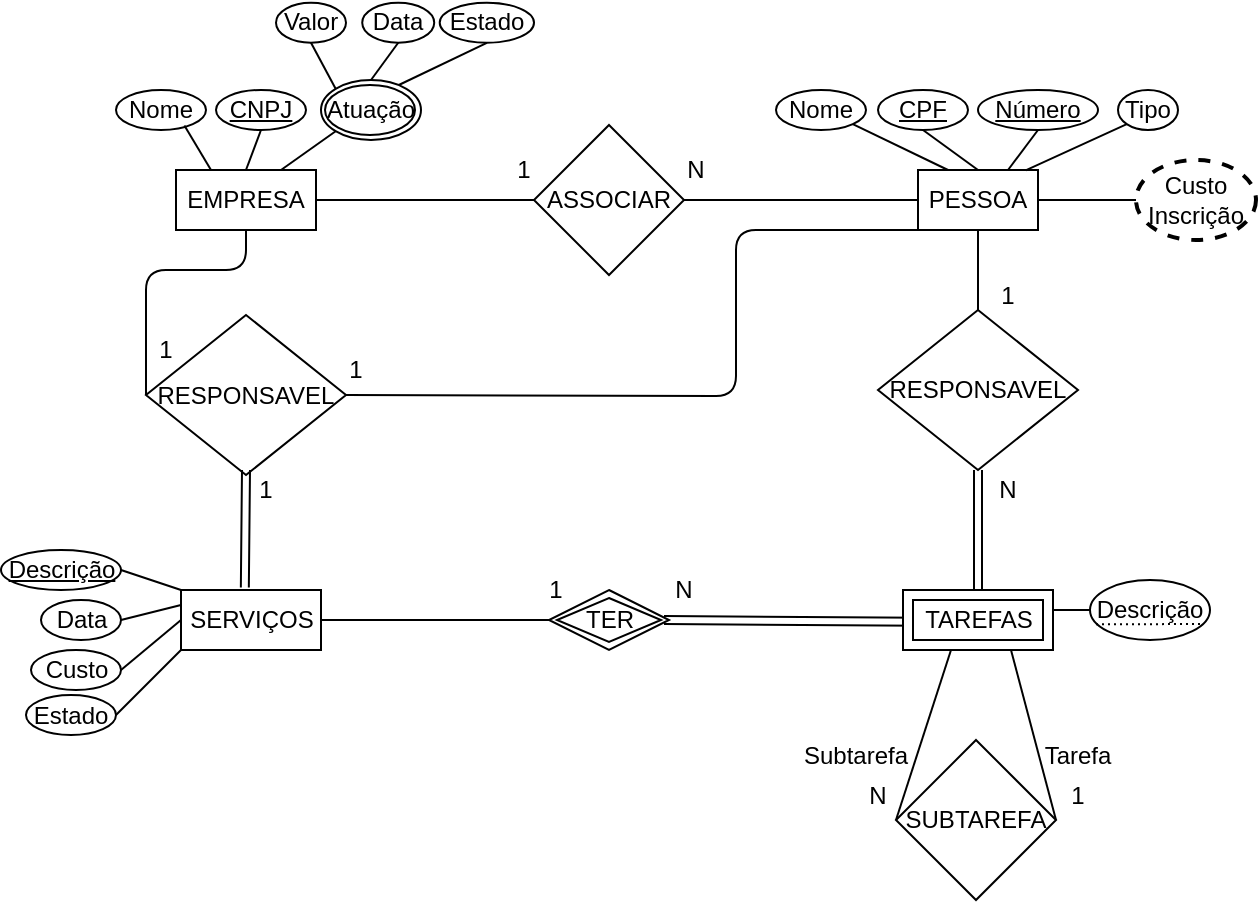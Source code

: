 <mxfile version="14.4.4" type="device"><diagram id="FvKYGvDkZp9kYEVDiB8Z" name="Page-1"><mxGraphModel dx="1185" dy="588" grid="1" gridSize="10" guides="1" tooltips="1" connect="1" arrows="1" fold="1" page="1" pageScale="1" pageWidth="827" pageHeight="1169" math="0" shadow="0"><root><mxCell id="0"/><mxCell id="1" parent="0"/><mxCell id="wFkFbNBAw4IvoqAUWZo5-1" value="EMPRESA" style="rounded=0;whiteSpace=wrap;html=1;" vertex="1" parent="1"><mxGeometry x="160" y="250" width="70" height="30" as="geometry"/></mxCell><mxCell id="wFkFbNBAw4IvoqAUWZo5-2" value="Nome" style="ellipse;whiteSpace=wrap;html=1;" vertex="1" parent="1"><mxGeometry x="130" y="210" width="45" height="20" as="geometry"/></mxCell><mxCell id="wFkFbNBAw4IvoqAUWZo5-3" value="&lt;u&gt;CNPJ&lt;/u&gt;" style="ellipse;whiteSpace=wrap;html=1;" vertex="1" parent="1"><mxGeometry x="180" y="210" width="45" height="20" as="geometry"/></mxCell><mxCell id="wFkFbNBAw4IvoqAUWZo5-4" value="" style="endArrow=none;html=1;entryX=0.76;entryY=0.89;entryDx=0;entryDy=0;entryPerimeter=0;exitX=0.25;exitY=0;exitDx=0;exitDy=0;" edge="1" parent="1" source="wFkFbNBAw4IvoqAUWZo5-1" target="wFkFbNBAw4IvoqAUWZo5-2"><mxGeometry width="50" height="50" relative="1" as="geometry"><mxPoint x="390" y="520" as="sourcePoint"/><mxPoint x="440" y="470" as="targetPoint"/></mxGeometry></mxCell><mxCell id="wFkFbNBAw4IvoqAUWZo5-5" value="" style="endArrow=none;html=1;entryX=0.5;entryY=1;entryDx=0;entryDy=0;exitX=0.5;exitY=0;exitDx=0;exitDy=0;" edge="1" parent="1" source="wFkFbNBAw4IvoqAUWZo5-1" target="wFkFbNBAw4IvoqAUWZo5-3"><mxGeometry width="50" height="50" relative="1" as="geometry"><mxPoint x="260" y="320" as="sourcePoint"/><mxPoint x="310" y="270" as="targetPoint"/></mxGeometry></mxCell><mxCell id="wFkFbNBAw4IvoqAUWZo5-6" value="PESSOA" style="rounded=0;whiteSpace=wrap;html=1;" vertex="1" parent="1"><mxGeometry x="531" y="250" width="60" height="30" as="geometry"/></mxCell><mxCell id="wFkFbNBAw4IvoqAUWZo5-7" value="Nome" style="ellipse;whiteSpace=wrap;html=1;" vertex="1" parent="1"><mxGeometry x="460" y="210" width="45" height="20" as="geometry"/></mxCell><mxCell id="wFkFbNBAw4IvoqAUWZo5-8" value="&lt;u&gt;CPF&lt;/u&gt;" style="ellipse;whiteSpace=wrap;html=1;" vertex="1" parent="1"><mxGeometry x="511" y="210" width="45" height="20" as="geometry"/></mxCell><mxCell id="wFkFbNBAw4IvoqAUWZo5-9" value="&lt;u&gt;Número&lt;/u&gt;" style="ellipse;whiteSpace=wrap;html=1;" vertex="1" parent="1"><mxGeometry x="561" y="210" width="60" height="20" as="geometry"/></mxCell><mxCell id="wFkFbNBAw4IvoqAUWZo5-10" value="Tipo" style="ellipse;whiteSpace=wrap;html=1;" vertex="1" parent="1"><mxGeometry x="631" y="210" width="30" height="20" as="geometry"/></mxCell><mxCell id="wFkFbNBAw4IvoqAUWZo5-13" value="" style="endArrow=none;html=1;entryX=1;entryY=1;entryDx=0;entryDy=0;exitX=0.25;exitY=0;exitDx=0;exitDy=0;" edge="1" parent="1" source="wFkFbNBAw4IvoqAUWZo5-6" target="wFkFbNBAw4IvoqAUWZo5-7"><mxGeometry width="50" height="50" relative="1" as="geometry"><mxPoint x="451" y="310" as="sourcePoint"/><mxPoint x="501" y="260" as="targetPoint"/></mxGeometry></mxCell><mxCell id="wFkFbNBAw4IvoqAUWZo5-14" value="" style="endArrow=none;html=1;exitX=0.5;exitY=0;exitDx=0;exitDy=0;entryX=0.5;entryY=1;entryDx=0;entryDy=0;" edge="1" parent="1" source="wFkFbNBAw4IvoqAUWZo5-6" target="wFkFbNBAw4IvoqAUWZo5-8"><mxGeometry width="50" height="50" relative="1" as="geometry"><mxPoint x="411" y="290" as="sourcePoint"/><mxPoint x="461" y="240" as="targetPoint"/></mxGeometry></mxCell><mxCell id="wFkFbNBAw4IvoqAUWZo5-15" value="" style="endArrow=none;html=1;entryX=0.5;entryY=1;entryDx=0;entryDy=0;exitX=0.75;exitY=0;exitDx=0;exitDy=0;" edge="1" parent="1" source="wFkFbNBAw4IvoqAUWZo5-6" target="wFkFbNBAw4IvoqAUWZo5-9"><mxGeometry width="50" height="50" relative="1" as="geometry"><mxPoint x="411" y="290" as="sourcePoint"/><mxPoint x="461" y="240" as="targetPoint"/></mxGeometry></mxCell><mxCell id="wFkFbNBAw4IvoqAUWZo5-16" value="" style="endArrow=none;html=1;entryX=0;entryY=1;entryDx=0;entryDy=0;exitX=0.897;exitY=0.007;exitDx=0;exitDy=0;exitPerimeter=0;" edge="1" parent="1" source="wFkFbNBAw4IvoqAUWZo5-6" target="wFkFbNBAw4IvoqAUWZo5-10"><mxGeometry width="50" height="50" relative="1" as="geometry"><mxPoint x="411" y="290" as="sourcePoint"/><mxPoint x="461" y="240" as="targetPoint"/></mxGeometry></mxCell><mxCell id="wFkFbNBAw4IvoqAUWZo5-17" value="Atuação" style="ellipse;whiteSpace=wrap;html=1;" vertex="1" parent="1"><mxGeometry x="234.5" y="207.5" width="45" height="25" as="geometry"/></mxCell><mxCell id="wFkFbNBAw4IvoqAUWZo5-18" value="" style="endArrow=none;html=1;exitX=0.75;exitY=0;exitDx=0;exitDy=0;entryX=0;entryY=1;entryDx=0;entryDy=0;" edge="1" parent="1" source="wFkFbNBAw4IvoqAUWZo5-1" target="wFkFbNBAw4IvoqAUWZo5-71"><mxGeometry width="50" height="50" relative="1" as="geometry"><mxPoint x="320" y="290" as="sourcePoint"/><mxPoint x="300" y="200" as="targetPoint"/></mxGeometry></mxCell><mxCell id="wFkFbNBAw4IvoqAUWZo5-19" value="ASSOCIAR" style="rhombus;whiteSpace=wrap;html=1;" vertex="1" parent="1"><mxGeometry x="339" y="227.5" width="75" height="75" as="geometry"/></mxCell><mxCell id="wFkFbNBAw4IvoqAUWZo5-20" value="" style="endArrow=none;html=1;exitX=1;exitY=0.5;exitDx=0;exitDy=0;entryX=0;entryY=0.5;entryDx=0;entryDy=0;" edge="1" parent="1" source="wFkFbNBAw4IvoqAUWZo5-1" target="wFkFbNBAw4IvoqAUWZo5-19"><mxGeometry width="50" height="50" relative="1" as="geometry"><mxPoint x="330" y="290" as="sourcePoint"/><mxPoint x="380" y="240" as="targetPoint"/></mxGeometry></mxCell><mxCell id="wFkFbNBAw4IvoqAUWZo5-21" value="" style="endArrow=none;html=1;exitX=1;exitY=0.5;exitDx=0;exitDy=0;entryX=0;entryY=0.5;entryDx=0;entryDy=0;" edge="1" parent="1" source="wFkFbNBAw4IvoqAUWZo5-19" target="wFkFbNBAw4IvoqAUWZo5-6"><mxGeometry width="50" height="50" relative="1" as="geometry"><mxPoint x="330" y="290" as="sourcePoint"/><mxPoint x="380" y="240" as="targetPoint"/></mxGeometry></mxCell><mxCell id="wFkFbNBAw4IvoqAUWZo5-23" value="SERVIÇOS" style="rounded=0;whiteSpace=wrap;html=1;" vertex="1" parent="1"><mxGeometry x="162.5" y="460" width="70" height="30" as="geometry"/></mxCell><mxCell id="wFkFbNBAw4IvoqAUWZo5-24" value="1" style="text;html=1;strokeColor=none;fillColor=none;align=center;verticalAlign=middle;whiteSpace=wrap;rounded=0;" vertex="1" parent="1"><mxGeometry x="314" y="240" width="40" height="20" as="geometry"/></mxCell><mxCell id="wFkFbNBAw4IvoqAUWZo5-25" value="N" style="text;html=1;strokeColor=none;fillColor=none;align=center;verticalAlign=middle;whiteSpace=wrap;rounded=0;" vertex="1" parent="1"><mxGeometry x="400" y="240" width="40" height="20" as="geometry"/></mxCell><mxCell id="wFkFbNBAw4IvoqAUWZo5-26" value="Descrição" style="ellipse;whiteSpace=wrap;html=1;" vertex="1" parent="1"><mxGeometry x="617" y="455" width="60" height="30" as="geometry"/></mxCell><mxCell id="wFkFbNBAw4IvoqAUWZo5-27" value="" style="endArrow=none;html=1;exitX=1;exitY=0.5;exitDx=0;exitDy=0;entryX=0;entryY=0.5;entryDx=0;entryDy=0;" edge="1" parent="1" target="wFkFbNBAw4IvoqAUWZo5-26"><mxGeometry width="50" height="50" relative="1" as="geometry"><mxPoint x="598.5" y="470" as="sourcePoint"/><mxPoint x="743.5" y="325" as="targetPoint"/></mxGeometry></mxCell><mxCell id="wFkFbNBAw4IvoqAUWZo5-28" value="SUBTAREFA" style="rhombus;whiteSpace=wrap;html=1;" vertex="1" parent="1"><mxGeometry x="520" y="535" width="80" height="80" as="geometry"/></mxCell><mxCell id="wFkFbNBAw4IvoqAUWZo5-29" value="" style="endArrow=none;html=1;exitX=1;exitY=0.5;exitDx=0;exitDy=0;entryX=0.75;entryY=1;entryDx=0;entryDy=0;" edge="1" parent="1" source="wFkFbNBAw4IvoqAUWZo5-28"><mxGeometry width="50" height="50" relative="1" as="geometry"><mxPoint x="339" y="430" as="sourcePoint"/><mxPoint x="577.5" y="490" as="targetPoint"/></mxGeometry></mxCell><mxCell id="wFkFbNBAw4IvoqAUWZo5-30" value="" style="endArrow=none;html=1;exitX=0;exitY=0.5;exitDx=0;exitDy=0;entryX=0.25;entryY=1;entryDx=0;entryDy=0;" edge="1" parent="1" source="wFkFbNBAw4IvoqAUWZo5-28"><mxGeometry width="50" height="50" relative="1" as="geometry"><mxPoint x="339" y="430" as="sourcePoint"/><mxPoint x="547.5" y="490" as="targetPoint"/></mxGeometry></mxCell><mxCell id="wFkFbNBAw4IvoqAUWZo5-31" value="&lt;u&gt;Descrição&lt;/u&gt;" style="ellipse;whiteSpace=wrap;html=1;" vertex="1" parent="1"><mxGeometry x="72.5" y="440" width="60" height="20" as="geometry"/></mxCell><mxCell id="wFkFbNBAw4IvoqAUWZo5-32" value="Data" style="ellipse;whiteSpace=wrap;html=1;" vertex="1" parent="1"><mxGeometry x="92.5" y="465" width="40" height="20" as="geometry"/></mxCell><mxCell id="wFkFbNBAw4IvoqAUWZo5-33" value="Custo" style="ellipse;whiteSpace=wrap;html=1;" vertex="1" parent="1"><mxGeometry x="87.5" y="490" width="45" height="20" as="geometry"/></mxCell><mxCell id="wFkFbNBAw4IvoqAUWZo5-34" value="Estado" style="ellipse;whiteSpace=wrap;html=1;" vertex="1" parent="1"><mxGeometry x="85" y="512.5" width="45" height="20" as="geometry"/></mxCell><mxCell id="wFkFbNBAw4IvoqAUWZo5-35" value="" style="endArrow=none;html=1;exitX=1;exitY=0.5;exitDx=0;exitDy=0;entryX=0;entryY=0;entryDx=0;entryDy=0;" edge="1" parent="1" source="wFkFbNBAw4IvoqAUWZo5-31" target="wFkFbNBAw4IvoqAUWZo5-23"><mxGeometry width="50" height="50" relative="1" as="geometry"><mxPoint x="332.5" y="420" as="sourcePoint"/><mxPoint x="382.5" y="370" as="targetPoint"/></mxGeometry></mxCell><mxCell id="wFkFbNBAw4IvoqAUWZo5-36" value="" style="endArrow=none;html=1;exitX=1;exitY=0.5;exitDx=0;exitDy=0;entryX=0;entryY=0.25;entryDx=0;entryDy=0;" edge="1" parent="1" source="wFkFbNBAw4IvoqAUWZo5-32" target="wFkFbNBAw4IvoqAUWZo5-23"><mxGeometry width="50" height="50" relative="1" as="geometry"><mxPoint x="332.5" y="420" as="sourcePoint"/><mxPoint x="382.5" y="370" as="targetPoint"/></mxGeometry></mxCell><mxCell id="wFkFbNBAw4IvoqAUWZo5-37" value="" style="endArrow=none;html=1;exitX=1;exitY=0.5;exitDx=0;exitDy=0;entryX=0;entryY=0.5;entryDx=0;entryDy=0;" edge="1" parent="1" source="wFkFbNBAw4IvoqAUWZo5-33" target="wFkFbNBAw4IvoqAUWZo5-23"><mxGeometry width="50" height="50" relative="1" as="geometry"><mxPoint x="332.5" y="420" as="sourcePoint"/><mxPoint x="382.5" y="370" as="targetPoint"/></mxGeometry></mxCell><mxCell id="wFkFbNBAw4IvoqAUWZo5-39" value="" style="endArrow=none;html=1;exitX=1;exitY=0.5;exitDx=0;exitDy=0;entryX=0;entryY=1;entryDx=0;entryDy=0;" edge="1" parent="1" source="wFkFbNBAw4IvoqAUWZo5-34" target="wFkFbNBAw4IvoqAUWZo5-23"><mxGeometry width="50" height="50" relative="1" as="geometry"><mxPoint x="332.5" y="420" as="sourcePoint"/><mxPoint x="382.5" y="370" as="targetPoint"/></mxGeometry></mxCell><mxCell id="wFkFbNBAw4IvoqAUWZo5-40" value="RESPONSAVEL" style="rhombus;whiteSpace=wrap;html=1;" vertex="1" parent="1"><mxGeometry x="511" y="320" width="100" height="80" as="geometry"/></mxCell><mxCell id="wFkFbNBAw4IvoqAUWZo5-42" value="" style="endArrow=none;html=1;exitX=0.5;exitY=0;exitDx=0;exitDy=0;entryX=0.5;entryY=1;entryDx=0;entryDy=0;" edge="1" parent="1" source="wFkFbNBAw4IvoqAUWZo5-40" target="wFkFbNBAw4IvoqAUWZo5-6"><mxGeometry width="50" height="50" relative="1" as="geometry"><mxPoint x="330" y="400" as="sourcePoint"/><mxPoint x="380" y="350" as="targetPoint"/></mxGeometry></mxCell><mxCell id="wFkFbNBAw4IvoqAUWZo5-43" value="1" style="text;html=1;strokeColor=none;fillColor=none;align=center;verticalAlign=middle;whiteSpace=wrap;rounded=0;" vertex="1" parent="1"><mxGeometry x="556" y="302.5" width="40" height="20" as="geometry"/></mxCell><mxCell id="wFkFbNBAw4IvoqAUWZo5-44" value="N" style="text;html=1;strokeColor=none;fillColor=none;align=center;verticalAlign=middle;whiteSpace=wrap;rounded=0;" vertex="1" parent="1"><mxGeometry x="556" y="400" width="40" height="20" as="geometry"/></mxCell><mxCell id="wFkFbNBAw4IvoqAUWZo5-52" value="" style="endArrow=none;html=1;exitX=1;exitY=0.5;exitDx=0;exitDy=0;entryX=0;entryY=0.5;entryDx=0;entryDy=0;" edge="1" parent="1" source="wFkFbNBAw4IvoqAUWZo5-23"><mxGeometry width="50" height="50" relative="1" as="geometry"><mxPoint x="330" y="470" as="sourcePoint"/><mxPoint x="354" y="475" as="targetPoint"/></mxGeometry></mxCell><mxCell id="wFkFbNBAw4IvoqAUWZo5-54" value="1" style="text;html=1;strokeColor=none;fillColor=none;align=center;verticalAlign=middle;whiteSpace=wrap;rounded=0;" vertex="1" parent="1"><mxGeometry x="330" y="450" width="40" height="20" as="geometry"/></mxCell><mxCell id="wFkFbNBAw4IvoqAUWZo5-55" value="N" style="text;html=1;strokeColor=none;fillColor=none;align=center;verticalAlign=middle;whiteSpace=wrap;rounded=0;" vertex="1" parent="1"><mxGeometry x="394" y="450" width="40" height="20" as="geometry"/></mxCell><mxCell id="wFkFbNBAw4IvoqAUWZo5-57" value="RESPONSAVEL" style="rhombus;whiteSpace=wrap;html=1;" vertex="1" parent="1"><mxGeometry x="145" y="322.5" width="100" height="80" as="geometry"/></mxCell><mxCell id="wFkFbNBAw4IvoqAUWZo5-59" value="" style="endArrow=none;html=1;exitX=0;exitY=0.5;exitDx=0;exitDy=0;entryX=0.5;entryY=1;entryDx=0;entryDy=0;" edge="1" parent="1" source="wFkFbNBAw4IvoqAUWZo5-57" target="wFkFbNBAw4IvoqAUWZo5-1"><mxGeometry width="50" height="50" relative="1" as="geometry"><mxPoint x="330" y="470" as="sourcePoint"/><mxPoint x="380" y="420" as="targetPoint"/><Array as="points"><mxPoint x="145" y="300"/><mxPoint x="195" y="300"/></Array></mxGeometry></mxCell><mxCell id="wFkFbNBAw4IvoqAUWZo5-60" value="" style="endArrow=none;html=1;exitX=1;exitY=0.5;exitDx=0;exitDy=0;entryX=0;entryY=1;entryDx=0;entryDy=0;" edge="1" parent="1" source="wFkFbNBAw4IvoqAUWZo5-57" target="wFkFbNBAw4IvoqAUWZo5-6"><mxGeometry width="50" height="50" relative="1" as="geometry"><mxPoint x="330" y="470" as="sourcePoint"/><mxPoint x="380" y="420" as="targetPoint"/><Array as="points"><mxPoint x="440" y="363"/><mxPoint x="440" y="280"/></Array></mxGeometry></mxCell><mxCell id="wFkFbNBAw4IvoqAUWZo5-61" value="1" style="text;html=1;strokeColor=none;fillColor=none;align=center;verticalAlign=middle;whiteSpace=wrap;rounded=0;" vertex="1" parent="1"><mxGeometry x="230" y="340" width="40" height="20" as="geometry"/></mxCell><mxCell id="wFkFbNBAw4IvoqAUWZo5-62" value="1" style="text;html=1;strokeColor=none;fillColor=none;align=center;verticalAlign=middle;whiteSpace=wrap;rounded=0;" vertex="1" parent="1"><mxGeometry x="135" y="330" width="40" height="20" as="geometry"/></mxCell><mxCell id="wFkFbNBAw4IvoqAUWZo5-63" value="1" style="text;html=1;strokeColor=none;fillColor=none;align=center;verticalAlign=middle;whiteSpace=wrap;rounded=0;" vertex="1" parent="1"><mxGeometry x="185" y="400" width="40" height="20" as="geometry"/></mxCell><mxCell id="wFkFbNBAw4IvoqAUWZo5-64" value="Valor" style="ellipse;whiteSpace=wrap;html=1;" vertex="1" parent="1"><mxGeometry x="210" y="166.39" width="35" height="20" as="geometry"/></mxCell><mxCell id="wFkFbNBAw4IvoqAUWZo5-66" value="Data" style="ellipse;whiteSpace=wrap;html=1;" vertex="1" parent="1"><mxGeometry x="253.11" y="166.39" width="36" height="20" as="geometry"/></mxCell><mxCell id="wFkFbNBAw4IvoqAUWZo5-67" value="Estado" style="ellipse;whiteSpace=wrap;html=1;" vertex="1" parent="1"><mxGeometry x="291.86" y="166.39" width="47.14" height="20" as="geometry"/></mxCell><mxCell id="wFkFbNBAw4IvoqAUWZo5-68" value="" style="endArrow=none;html=1;exitX=0.5;exitY=1;exitDx=0;exitDy=0;entryX=0;entryY=0;entryDx=0;entryDy=0;" edge="1" parent="1" source="wFkFbNBAw4IvoqAUWZo5-64" target="wFkFbNBAw4IvoqAUWZo5-71"><mxGeometry width="50" height="50" relative="1" as="geometry"><mxPoint x="333.11" y="256.39" as="sourcePoint"/><mxPoint x="239.799" y="207.496" as="targetPoint"/></mxGeometry></mxCell><mxCell id="wFkFbNBAw4IvoqAUWZo5-69" value="" style="endArrow=none;html=1;exitX=0.5;exitY=0;exitDx=0;exitDy=0;entryX=0.5;entryY=1;entryDx=0;entryDy=0;" edge="1" parent="1" source="wFkFbNBAw4IvoqAUWZo5-71" target="wFkFbNBAw4IvoqAUWZo5-66"><mxGeometry width="50" height="50" relative="1" as="geometry"><mxPoint x="255.61" y="203.89" as="sourcePoint"/><mxPoint x="383.11" y="206.39" as="targetPoint"/></mxGeometry></mxCell><mxCell id="wFkFbNBAw4IvoqAUWZo5-70" value="" style="endArrow=none;html=1;exitX=1;exitY=0;exitDx=0;exitDy=0;entryX=0.5;entryY=1;entryDx=0;entryDy=0;" edge="1" parent="1" target="wFkFbNBAw4IvoqAUWZo5-67"><mxGeometry width="50" height="50" relative="1" as="geometry"><mxPoint x="271.421" y="207.496" as="sourcePoint"/><mxPoint x="383.11" y="206.39" as="targetPoint"/></mxGeometry></mxCell><mxCell id="wFkFbNBAw4IvoqAUWZo5-71" value="" style="ellipse;whiteSpace=wrap;html=1;fillColor=none;" vertex="1" parent="1"><mxGeometry x="232.5" y="205" width="50" height="30" as="geometry"/></mxCell><mxCell id="wFkFbNBAw4IvoqAUWZo5-72" value="Custo&lt;br&gt;Inscrição" style="ellipse;whiteSpace=wrap;html=1;gradientColor=none;dashed=1;strokeWidth=2;" vertex="1" parent="1"><mxGeometry x="640" y="245" width="60" height="40" as="geometry"/></mxCell><mxCell id="wFkFbNBAw4IvoqAUWZo5-73" value="" style="endArrow=none;html=1;exitX=1;exitY=0.5;exitDx=0;exitDy=0;entryX=0;entryY=0.5;entryDx=0;entryDy=0;" edge="1" parent="1" source="wFkFbNBAw4IvoqAUWZo5-6" target="wFkFbNBAw4IvoqAUWZo5-72"><mxGeometry width="50" height="50" relative="1" as="geometry"><mxPoint x="380" y="420" as="sourcePoint"/><mxPoint x="430" y="370" as="targetPoint"/></mxGeometry></mxCell><mxCell id="wFkFbNBAw4IvoqAUWZo5-74" value="1" style="text;html=1;strokeColor=none;fillColor=none;align=center;verticalAlign=middle;whiteSpace=wrap;rounded=0;" vertex="1" parent="1"><mxGeometry x="591" y="552.5" width="40" height="20" as="geometry"/></mxCell><mxCell id="wFkFbNBAw4IvoqAUWZo5-75" value="N" style="text;html=1;strokeColor=none;fillColor=none;align=center;verticalAlign=middle;whiteSpace=wrap;rounded=0;" vertex="1" parent="1"><mxGeometry x="491" y="552.5" width="40" height="20" as="geometry"/></mxCell><mxCell id="wFkFbNBAw4IvoqAUWZo5-76" value="Tarefa" style="text;html=1;strokeColor=none;fillColor=none;align=center;verticalAlign=middle;whiteSpace=wrap;rounded=0;dashed=1;" vertex="1" parent="1"><mxGeometry x="591" y="532.5" width="40" height="20" as="geometry"/></mxCell><mxCell id="wFkFbNBAw4IvoqAUWZo5-77" value="Subtarefa" style="text;html=1;strokeColor=none;fillColor=none;align=center;verticalAlign=middle;whiteSpace=wrap;rounded=0;dashed=1;" vertex="1" parent="1"><mxGeometry x="480" y="532.5" width="40" height="20" as="geometry"/></mxCell><mxCell id="wFkFbNBAw4IvoqAUWZo5-83" value="" style="shape=link;html=1;rounded=0;exitX=1;exitY=0.5;exitDx=0;exitDy=0;entryX=0.008;entryY=0.613;entryDx=0;entryDy=0;entryPerimeter=0;" edge="1" parent="1"><mxGeometry relative="1" as="geometry"><mxPoint x="404" y="475" as="sourcePoint"/><mxPoint x="532.98" y="475.89" as="targetPoint"/></mxGeometry></mxCell><mxCell id="wFkFbNBAw4IvoqAUWZo5-85" value="" style="shape=link;html=1;rounded=0;entryX=0.5;entryY=0;entryDx=0;entryDy=0;exitX=0.5;exitY=1;exitDx=0;exitDy=0;" edge="1" parent="1" source="wFkFbNBAw4IvoqAUWZo5-40" target="wFkFbNBAw4IvoqAUWZo5-91"><mxGeometry relative="1" as="geometry"><mxPoint x="390" y="430" as="sourcePoint"/><mxPoint x="562.5" y="457.5" as="targetPoint"/></mxGeometry></mxCell><mxCell id="wFkFbNBAw4IvoqAUWZo5-88" value="" style="shape=link;html=1;rounded=0;entryX=0.25;entryY=0;entryDx=0;entryDy=0;exitX=0.456;exitY=-0.041;exitDx=0;exitDy=0;exitPerimeter=0;" edge="1" parent="1" source="wFkFbNBAw4IvoqAUWZo5-23" target="wFkFbNBAw4IvoqAUWZo5-63"><mxGeometry relative="1" as="geometry"><mxPoint x="195" y="458" as="sourcePoint"/><mxPoint x="400" y="420" as="targetPoint"/></mxGeometry></mxCell><mxCell id="wFkFbNBAw4IvoqAUWZo5-91" value="TAREFAS" style="shape=ext;margin=3;double=1;whiteSpace=wrap;html=1;align=center;strokeWidth=1;fillColor=#ffffff;gradientColor=none;" vertex="1" parent="1"><mxGeometry x="523.5" y="460" width="75" height="30" as="geometry"/></mxCell><mxCell id="wFkFbNBAw4IvoqAUWZo5-92" value="TER" style="shape=rhombus;double=1;perimeter=rhombusPerimeter;whiteSpace=wrap;html=1;align=center;strokeWidth=1;fillColor=#ffffff;gradientColor=none;" vertex="1" parent="1"><mxGeometry x="346.5" y="460" width="60" height="30" as="geometry"/></mxCell><mxCell id="wFkFbNBAw4IvoqAUWZo5-93" value="" style="endArrow=none;html=1;rounded=0;dashed=1;dashPattern=1 2;" edge="1" parent="1"><mxGeometry relative="1" as="geometry"><mxPoint x="620" y="477.17" as="sourcePoint"/><mxPoint x="673" y="477" as="targetPoint"/></mxGeometry></mxCell></root></mxGraphModel></diagram></mxfile>